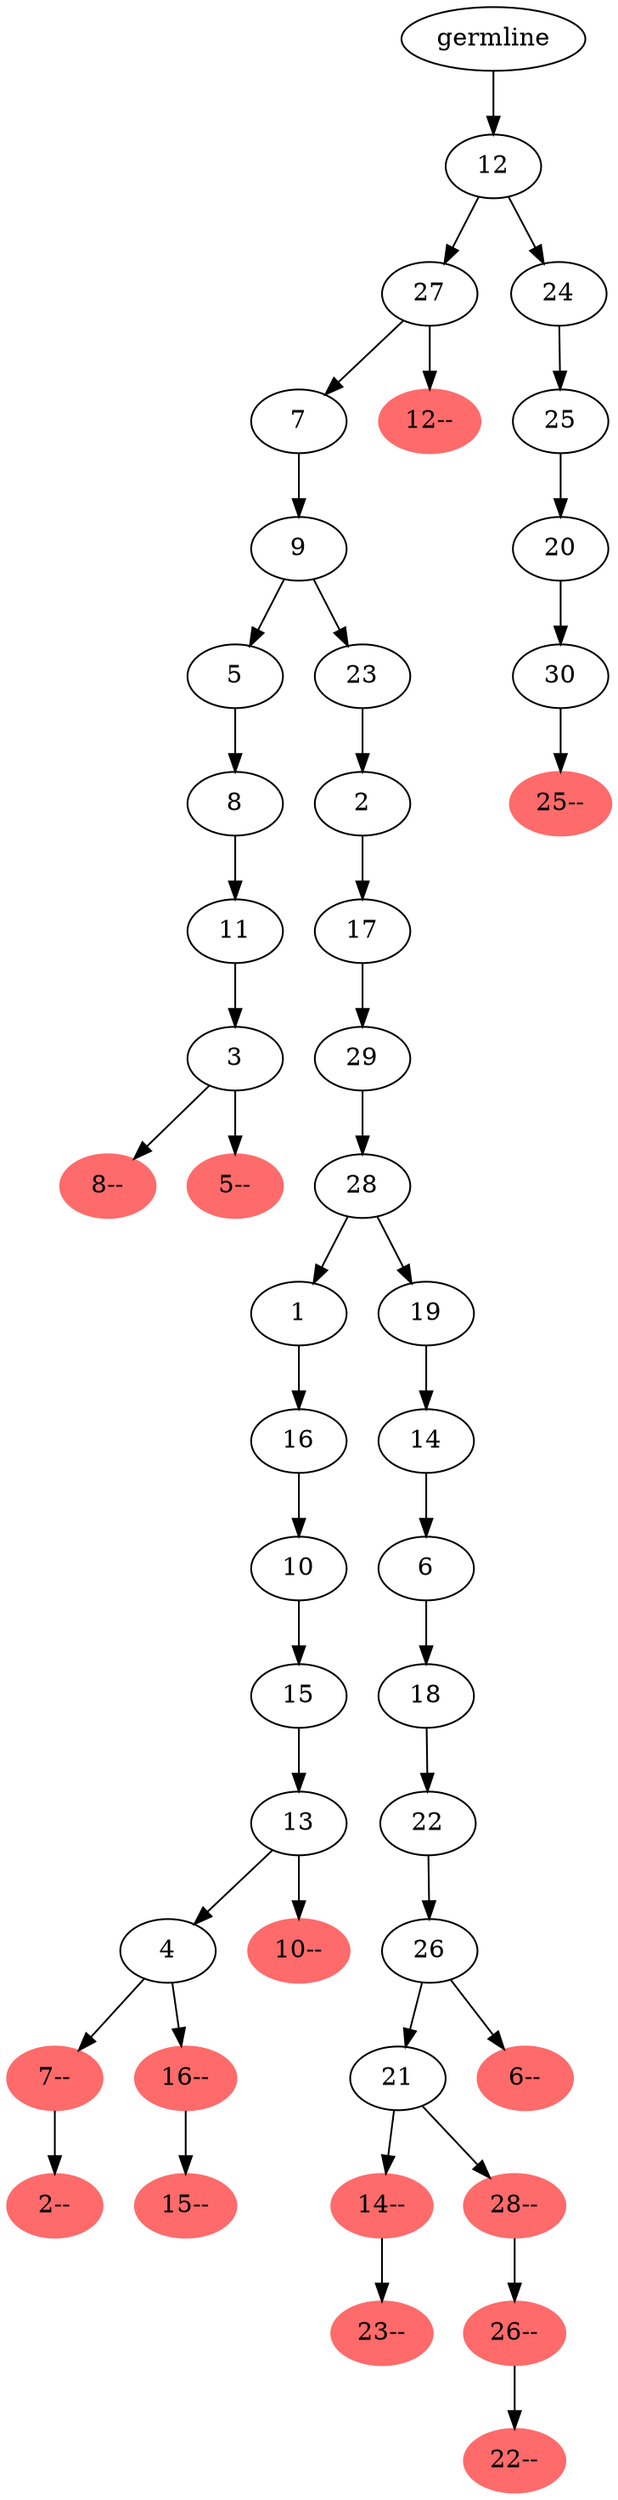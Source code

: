 digraph phylogeny {
	"45" [label="germline"];
	"45" -> "44";
	"44" [label="12"];
	"44" -> "38";
	"38" [label="27"];
	"38" -> "37";
	"37" [label="7"];
	"37" -> "36";
	"36" [label="9"];
	"36" -> "5";
	"5" [label="5"];
	"5" -> "4";
	"4" [label="8"];
	"4" -> "3";
	"3" [label="11"];
	"3" -> "2";
	"2" [label="3"];
	"2" -> "0";
	"0" [color=indianred1, style=filled, label="8--"];
	"2" -> "1";
	"1" [color=indianred1, style=filled, label="5--"];
	"36" -> "35";
	"35" [label="23"];
	"35" -> "34";
	"34" [label="2"];
	"34" -> "33";
	"33" [label="17"];
	"33" -> "32";
	"32" [label="29"];
	"32" -> "31";
	"31" [label="28"];
	"31" -> "15";
	"15" [label="1"];
	"15" -> "14";
	"14" [label="16"];
	"14" -> "13";
	"13" [label="10"];
	"13" -> "12";
	"12" [label="15"];
	"12" -> "11";
	"11" [label="13"];
	"11" -> "10";
	"10" [label="4"];
	"10" -> "7";
	"7" [color=indianred1, style=filled, label="7--"];
	"7" -> "28";
	"28" [color=indianred1, style=filled, label="2--"];
	"10" -> "9";
	"9" [color=indianred1, style=filled, label="16--"];
	"9" -> "8";
	"8" [color=indianred1, style=filled, label="15--"];
	"11" -> "6";
	"6" [color=indianred1, style=filled, label="10--"];
	"31" -> "30";
	"30" [label="19"];
	"30" -> "29";
	"29" [label="14"];
	"29" -> "26";
	"26" [label="6"];
	"26" -> "25";
	"25" [label="18"];
	"25" -> "24";
	"24" [label="22"];
	"24" -> "22";
	"22" [label="26"];
	"22" -> "20";
	"20" [label="21"];
	"20" -> "16";
	"16" [color=indianred1, style=filled, label="14--"];
	"16" -> "27";
	"27" [color=indianred1, style=filled, label="23--"];
	"20" -> "19";
	"19" [color=indianred1, style=filled, label="28--"];
	"19" -> "18";
	"18" [color=indianred1, style=filled, label="26--"];
	"18" -> "17";
	"17" [color=indianred1, style=filled, label="22--"];
	"22" -> "21";
	"21" [color=indianred1, style=filled, label="6--"];
	"38" -> "23";
	"23" [color=indianred1, style=filled, label="12--"];
	"44" -> "43";
	"43" [label="24"];
	"43" -> "42";
	"42" [label="25"];
	"42" -> "41";
	"41" [label="20"];
	"41" -> "40";
	"40" [label="30"];
	"40" -> "39";
	"39" [color=indianred1, style=filled, label="25--"];
}
